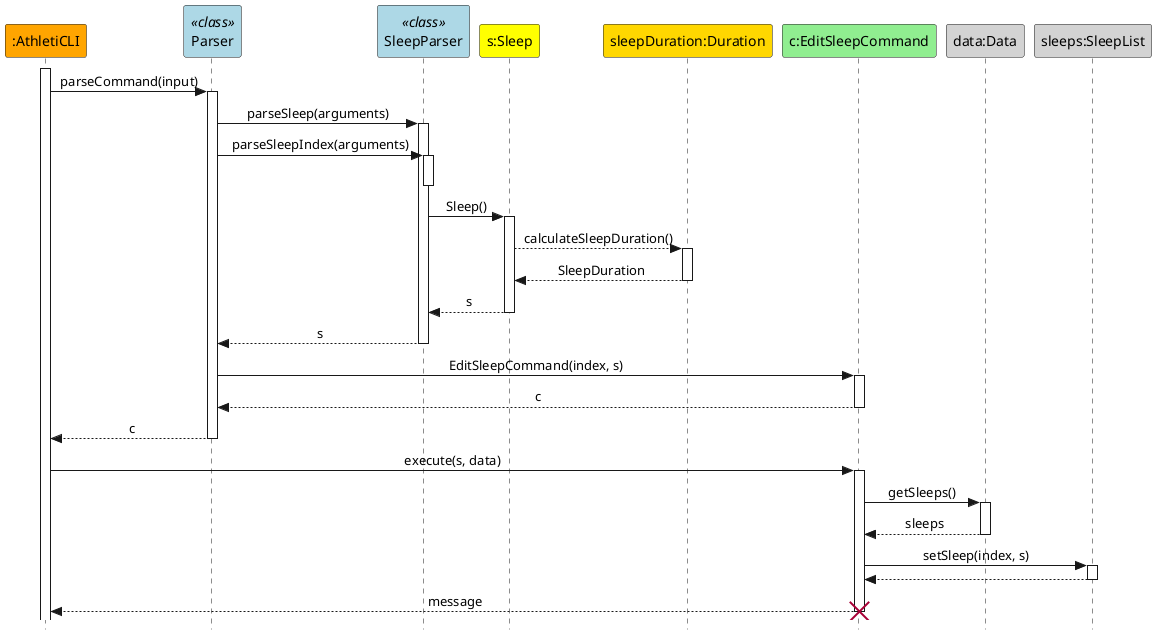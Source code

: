 @startuml
'https://plantuml.com/sequence-diagram
skinparam Style strictuml
skinparam SequenceMessageAlignment center

!define LOGIC_COLOR #3333C4

participant ":AthletiCLI" as AthletiCLI #orange
participant "Parser" as Parser <<class>> #lightblue
participant "SleepParser" as SleepParser <<class>> #lightblue
participant "s:Sleep" as Sleep #yellow
participant "sleepDuration:Duration" as duration #gold
participant "c:EditSleepCommand" as EditSleepCommand #lightgreen
participant "data:Data" as Data #lightgrey
participant "sleeps:SleepList" as sleeps #lightgrey


AthletiCLI++
AthletiCLI->Parser++: parseCommand(input)

Parser -> SleepParser++: parseSleep(arguments)
Parser -> SleepParser++: parseSleepIndex(arguments)
deactivate SleepParser

SleepParser -> Sleep++: Sleep()

Sleep --> duration++: calculateSleepDuration()
duration --> Sleep--: SleepDuration
Sleep --> SleepParser--: s
SleepParser --> Parser--: s

Parser -> EditSleepCommand++: EditSleepCommand(index, s)
EditSleepCommand --> Parser--: c
Parser --> AthletiCLI--: c

AthletiCLI -> EditSleepCommand++: execute(s, data)
EditSleepCommand -> Data++: getSleeps()


Data --> EditSleepCommand--: sleeps
EditSleepCommand -> sleeps++: setSleep(index, s)
sleeps --> EditSleepCommand--
EditSleepCommand --> AthletiCLI--: message

destroy EditSleepCommand
@enduml
